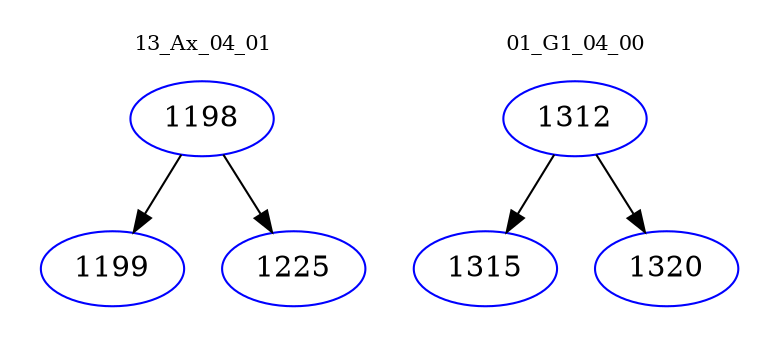 digraph{
subgraph cluster_0 {
color = white
label = "13_Ax_04_01";
fontsize=10;
T0_1198 [label="1198", color="blue"]
T0_1198 -> T0_1199 [color="black"]
T0_1199 [label="1199", color="blue"]
T0_1198 -> T0_1225 [color="black"]
T0_1225 [label="1225", color="blue"]
}
subgraph cluster_1 {
color = white
label = "01_G1_04_00";
fontsize=10;
T1_1312 [label="1312", color="blue"]
T1_1312 -> T1_1315 [color="black"]
T1_1315 [label="1315", color="blue"]
T1_1312 -> T1_1320 [color="black"]
T1_1320 [label="1320", color="blue"]
}
}
